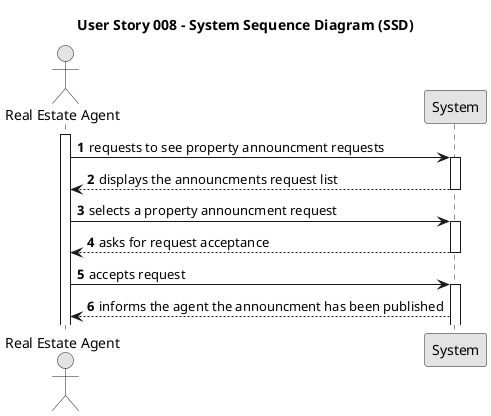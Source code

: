 @startuml
skinparam monochrome true
skinparam packageStyle rectangle
skinparam shadowing false

title User Story 008 - System Sequence Diagram (SSD)


autonumber



actor "Real Estate Agent" as Agent
participant "System" as System



activate Agent

Agent -> System : requests to see property announcment requests

activate System

    System --> Agent: displays the announcments request list
    deactivate System


    Agent -> System : selects a property announcment request

    activate System

    System--> Agent: asks for request acceptance
     deactivate System
   Agent-> System: accepts request

   activate System
System --> Agent : informs the agent the announcment has been published












@enduml